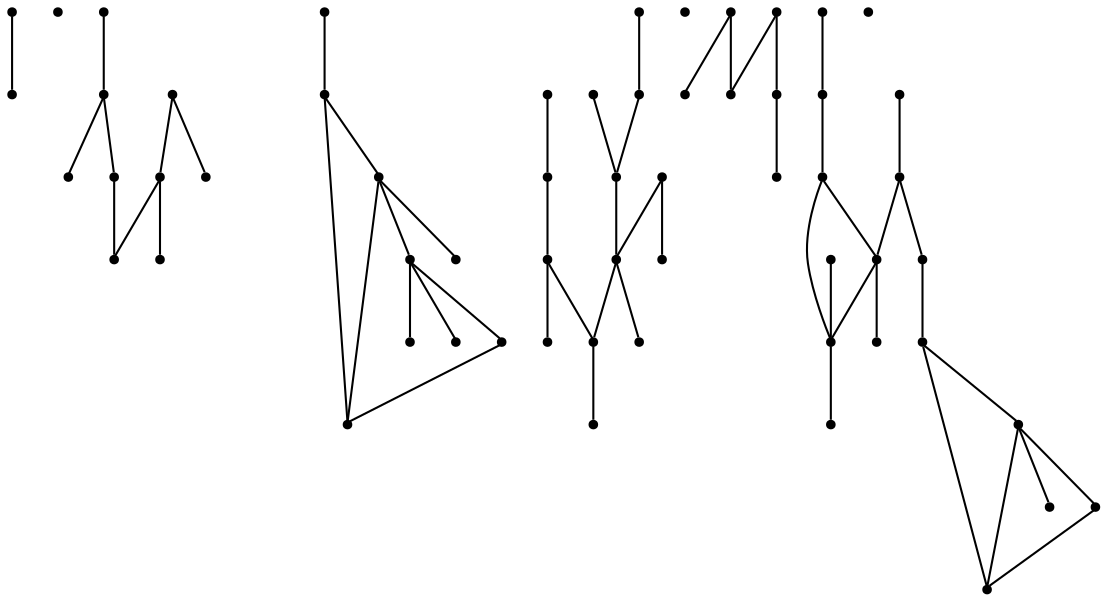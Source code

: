 graph {
  node [shape=point,comment="{\"directed\":false,\"doi\":\"10.1007/3-540-44541-2_5\",\"figure\":\"? (1)\"}"]

  v0 [pos="842.0750300089519,604.8784089602026"]
  v1 [pos="842.0750300089519,753.723320180605"]
  v2 [pos="827.1916707356772,798.3761830971148"]
  v3 [pos="812.3125076293945,798.3761830971148"]
  v4 [pos="812.3125076293945,813.2579271959058"]
  v5 [pos="797.4291483561199,798.3761830971148"]
  v6 [pos="797.4291483561199,828.1434866047653"]
  v7 [pos="782.5458526611328,887.682163284139"]
  v8 [pos="767.6666895548503,872.7966038752795"]
  v9 [pos="752.7833302815756,872.7966038752795"]
  v10 [pos="752.7833302815756,887.682163284139"]
  v11 [pos="752.7833302815756,857.9107901124156"]
  v12 [pos="752.7833302815756,902.56390738293"]
  v13 [pos="737.9000345865886,872.7966038752795"]
  v14 [pos="723.0208079020183,828.1434866047653"]
  v15 [pos="723.0208079020183,887.682163284139"]
  v16 [pos="723.0208079020183,843.0293003676292"]
  v17 [pos="708.1375122070312,887.682163284139"]
  v18 [pos="693.2541529337566,828.1434866047653"]
  v19 [pos="693.2541529337566,589.9969192154161"]
  v20 [pos="693.2541529337566,575.1113598065567"]
  v21 [pos="678.374989827474,828.1434866047653"]
  v22 [pos="678.374989827474,589.9969192154161"]
  v23 [pos="678.374989827474,768.6048099253915"]
  v24 [pos="678.374989827474,783.4906236882555"]
  v25 [pos="678.374989827474,798.3761830971148"]
  v26 [pos="663.491694132487,679.3028994024403"]
  v27 [pos="648.6125310262045,604.8784089602026"]
  v28 [pos="648.6125310262045,679.3028994024403"]
  v29 [pos="648.6125310262045,709.0702029100908"]
  v30 [pos="648.6125310262045,738.837506417741"]
  v31 [pos="633.7291717529297,694.1846435012312"]
  v32 [pos="618.845812479655,694.1846435012312"]
  v33 [pos="603.9666493733724,679.3028994024403"]
  v34 [pos="603.9666493733724,694.1846435012312"]
  v35 [pos="603.9666493733724,664.417339993581"]
  v36 [pos="589.0833536783855,679.3028994024403"]
  v37 [pos="574.1999944051107,709.0702029100908"]
  v38 [pos="559.3208312988281,709.0702029100908"]
  v39 [pos="544.4375356038412,575.1113598065567"]
  v40 [pos="544.4375356038412,604.8784089602026"]
  v41 [pos="544.4375356038412,709.0702029100908"]
  v42 [pos="544.4375356038412,545.3440562989064"]
  v43 [pos="544.4375356038412,560.2255460436927"]
  v44 [pos="544.4375356038412,649.531526230717"]
  v45 [pos="544.4375356038412,723.9516926548772"]
  v46 [pos="529.5541763305664,575.1113598065567"]
  v47 [pos="529.5541763305664,589.9969192154161"]
  v48 [pos="514.6750132242839,575.1113598065567"]
  v49 [pos="499.79165395100915,575.1113598065567"]
  v50 [pos="499.79165395100915,709.0702029100908"]
  v51 [pos="484.9083582560222,604.8784089602026"]
  v52 [pos="484.9083582560222,753.723320180605"]
  v53 [pos="484.9083582560222,575.1113598065567"]
  v54 [pos="484.9083582560222,619.7642227230665"]
  v55 [pos="484.9083582560222,634.6500364859305"]
  v56 [pos="470.0291951497396,604.8784089602026"]
  v57 [pos="470.0291951497396,753.723320180605"]
  v58 [pos="455.14583587646484,753.723320180605"]

  v0 -- v19 [id="-1",pos="842.0750300089519,604.8784089602026 833.3541870117189,602.54496532237 833.3541870117189,602.54496532237 833.3541870117189,602.54496532237 833.3541870117189,607.2164309701172 833.3541870117189,607.2164309701172 833.3541870117189,607.2164309701172 833.3541870117189,602.54496532237 833.3541870117189,602.54496532237 833.3541870117189,602.54496532237 695.0958251953125,604.8786633142072 695.0958251953125,604.8786633142072 695.0958251953125,604.8786633142072 695.099957784017,755.5610278635504 695.099957784017,755.5610278635504 695.099957784017,755.5610278635504 676.533317565918,755.5610278635504 676.533317565918,755.5610278635504 676.533317565918,755.5610278635504 676.533317565918,603.0366316131843 676.533317565918,603.0366316131843 676.533317565918,603.0366316131843 695.099957784017,603.0366316131843 695.099957784017,603.0366316131843 695.099957784017,603.0366316131843 693.2541529337566,596.0106109452261 693.2541529337566,596.0106109452261 693.2541529337566,596.0106109452261 693.2541529337566,589.9969192154161 693.2541529337566,589.9969192154161 693.2541529337566,589.9969192154161"]
  v52 -- v57 [id="-3",pos="484.9083582560222,753.723320180605 476.0416666666667,753.723320180605 476.0416666666667,753.723320180605 476.0416666666667,753.723320180605 470.0291951497396,753.723320180605 470.0291951497396,753.723320180605 470.0291951497396,753.723320180605"]
  v55 -- v54 [id="-5",pos="484.9083582560222,634.6500364859305 484.90835825602215,625.7776600988718 484.90835825602215,625.7776600988718 484.90835825602215,625.7776600988718 484.90835825602215,627.1112381447795 484.90835825602215,627.1112381447795 484.90835825602215,627.1112381447795 487.2458140055339,628.4865302474349 487.2458140055339,628.4865302474349 487.2458140055339,628.4865302474349 484.9083582560222,619.7642227230665 484.9083582560222,619.7642227230665 484.9083582560222,619.7642227230665"]
  v51 -- v40 [id="-7",pos="484.9083582560222,604.8784089602026 538.4250005086263,604.8786633142072 538.4250005086263,604.8786633142072 538.4250005086263,604.8786633142072 544.4375356038412,604.8784089602026 544.4375356038412,604.8784089602026 544.4375356038412,604.8784089602026"]
  v52 -- v23 [id="-8",pos="484.9083582560222,753.723320180605 493.63333384195965,756.0570181724422 493.63333384195965,756.0570181724422 493.63333384195965,756.0570181724422 493.63333384195965,756.0570181724422 493.63333384195965,756.0570181724422 493.63333384195965,756.0570181724422 493.63333384195965,751.385552524695 493.63333384195965,751.385552524695 493.63333384195965,751.385552524695 676.533317565918,753.723320180605 676.533317565918,753.723320180605 676.533317565918,753.723320180605 678.374989827474,762.5913725495861 678.374989827474,762.5913725495861 678.374989827474,762.5913725495861 678.374989827474,761.2577945036786 678.374989827474,761.2577945036786 678.374989827474,761.2577945036786 676.0374704996746,759.8827567550277 676.0374704996746,759.8827567550277 676.0374704996746,759.8827567550277 678.374989827474,768.6048099253915 678.374989827474,768.6048099253915 678.374989827474,768.6048099253915"]
  v49 -- v48 [id="-9",pos="499.79165395100915,575.1113598065567 508.6583455403646,575.1113598065567 508.6583455403646,575.1113598065567 508.6583455403646,575.1113598065567 507.3249816894532,575.1113598065567 507.3249816894532,575.1113598065567 507.3249816894532,575.1113598065567 505.94997406005865,577.4450577983939 505.94997406005865,577.4450577983939 505.94997406005865,577.4450577983939 514.6750132242839,575.1113598065567 514.6750132242839,575.1113598065567 514.6750132242839,575.1113598065567"]
  v47 -- v46 [id="-10",pos="529.5541763305664,589.9969192154161 529.5541763305664,581.124797182362 529.5541763305664,581.124797182362 529.5541763305664,581.124797182362 529.5541763305664,582.4583752282697 529.5541763305664,582.4583752282697 529.5541763305664,582.4583752282697 531.891695658366,583.8334129769205 531.891695658366,583.8334129769205 531.891695658366,583.8334129769205 529.5541763305664,575.1113598065567 529.5541763305664,575.1113598065567 529.5541763305664,575.1113598065567"]
  v46 -- v39 [id="-11",pos="529.5541763305664,575.1113598065567 538.2791519165039,577.4450577983939 538.2791519165039,577.4450577983939 538.2791519165039,577.4450577983939 538.2791519165039,572.7776618147196 538.2791519165039,572.7776618147196 538.2791519165039,572.7776618147196 538.2791519165039,577.4450577983939 538.2791519165039,577.4450577983939 538.2791519165039,577.4450577983939 544.4375356038412,575.1113598065567 544.4375356038412,575.1113598065567 544.4375356038412,575.1113598065567"]
  v51 -- v56 [id="-12",pos="484.9083582560222,604.8784089602026 476.1875152587891,602.54496532237 476.1875152587891,602.54496532237 476.1875152587891,602.54496532237 476.1875152587891,607.2164309701172 476.1875152587891,607.2164309701172 476.1875152587891,607.2164309701172 476.1875152587891,602.54496532237 476.1875152587891,602.54496532237 476.1875152587891,602.54496532237 470.0291951497396,604.8784089602026 470.0291951497396,604.8784089602026 470.0291951497396,604.8784089602026"]
  v2 -- v3 [id="-14",pos="827.1916707356772,798.3761830971148 818.3249791463217,798.3764374511194 818.3249791463217,798.3764374511194 818.3249791463217,798.3764374511194 819.6583429972331,798.3764374511194 819.6583429972331,798.3764374511194 819.6583429972331,798.3764374511194 821.0333506266277,796.0384154412047 821.0333506266277,796.0384154412047 821.0333506266277,796.0384154412047 812.3125076293945,798.3761830971148 812.3125076293945,798.3761830971148 812.3125076293945,798.3761830971148"]
  v41 -- v44 [id="-15",pos="544.4375356038412,709.0702029100908 544.4374720255535,655.5449636065223 544.4374720255535,655.5449636065223 544.4374720255535,655.5449636065223 544.4374720255535,656.8785416524298 544.4374720255535,656.8785416524298 544.4374720255535,656.8785416524298 546.7708587646484,658.2579034191582 546.7708587646484,658.2579034191582 546.7708587646484,658.2579034191582 544.4375356038412,649.531526230717 544.4375356038412,649.531526230717 544.4375356038412,649.531526230717"]
  v39 -- v40 [id="-17",pos="544.4375356038412,575.1113598065567 542.1041488647461,583.8334129769205 542.1041488647461,583.8334129769205 542.1041488647461,583.8334129769205 546.7708587646484,583.8334129769205 546.7708587646484,583.8334129769205 546.7708587646484,583.8334129769205 542.1041488647461,583.8334129769205 542.1041488647461,583.8334129769205 542.1041488647461,583.8334129769205 544.4375356038412,604.8784089602026 544.4375356038412,604.8784089602026 544.4375356038412,604.8784089602026"]
  v43 -- v39 [id="-18",pos="544.4375356038412,560.2255460436927 542.1041488647461,568.951923232134 542.1041488647461,568.951923232134 542.1041488647461,568.951923232134 542.1041488647461,568.951923232134 542.1041488647461,568.951923232134 542.1041488647461,568.951923232134 546.7708587646484,568.951923232134 546.7708587646484,568.951923232134 546.7708587646484,568.951923232134 544.4375356038412,575.1113598065567 544.4375356038412,575.1113598065567 544.4375356038412,575.1113598065567"]
  v39 -- v20 [id="-20",pos="544.4375356038412,575.1113598065567 553.1583150227865,577.4450577983939 553.1583150227865,577.4450577983939 553.1583150227865,577.4450577983939 553.1583150227865,572.7776618147196 553.1583150227865,572.7776618147196 553.1583150227865,572.7776618147196 553.1583150227865,577.4450577983939 553.1583150227865,577.4450577983939 553.1583150227865,577.4450577983939 693.2541529337566,575.1113598065567 693.2541529337566,575.1113598065567 693.2541529337566,575.1113598065567"]
  v40 -- v27 [id="-21",pos="544.4375356038412,604.8784089602026 553.1583150227865,607.2164309701172 553.1583150227865,607.2164309701172 553.1583150227865,607.2164309701172 553.1583150227865,602.54496532237 553.1583150227865,602.54496532237 553.1583150227865,602.54496532237 553.1583150227865,607.2164309701172 553.1583150227865,607.2164309701172 553.1583150227865,607.2164309701172 648.6125310262045,604.8784089602026 648.6125310262045,604.8784089602026 648.6125310262045,604.8784089602026"]
  v41 -- v45 [id="-22",pos="544.4375356038412,709.0702029100908 542.1041488647461,717.792510434459 542.1041488647461,717.792510434459 542.1041488647461,717.792510434459 542.1041488647461,717.792510434459 542.1041488647461,717.792510434459 542.1041488647461,717.792510434459 546.7708587646484,717.792510434459 546.7708587646484,717.792510434459 546.7708587646484,717.792510434459 544.4375356038412,723.9516926548772 544.4375356038412,723.9516926548772 544.4375356038412,723.9516926548772"]
  v37 -- v38 [id="-24",pos="574.1999944051107,709.0702029100908 565.4791514078777,706.7324352541806 565.4791514078777,706.7324352541806 565.4791514078777,706.7324352541806 565.4791514078777,711.4041552559324 565.4791514078777,711.4041552559324 565.4791514078777,711.4041552559324 565.4791514078777,706.7324352541806 565.4791514078777,706.7324352541806 565.4791514078777,706.7324352541806 559.3208312988281,709.0702029100908 559.3208312988281,709.0702029100908 559.3208312988281,709.0702029100908"]
  v36 -- v33 [id="-27",pos="589.0833536783855,679.3028994024403 597.9499816894531,679.2988297383673 597.9499816894531,679.2988297383673 597.9499816894531,679.2988297383673 596.6166814168295,679.2988297383673 596.6166814168295,679.2988297383673 596.6166814168295,679.2988297383673 595.2416737874349,681.636851748282 595.2416737874349,681.636851748282 595.2416737874349,681.636851748282 603.9666493733724,679.3028994024403 603.9666493733724,679.3028994024403 603.9666493733724,679.3028994024403"]
  v34 -- v28 [id="-28",pos="603.9666493733724,694.1846435012312 595.2416737874349,691.8509455093941 595.2416737874349,691.8509455093941 595.2416737874349,691.8509455093941 595.2416737874349,696.5183414930684 595.2416737874349,696.5183414930684 595.2416737874349,696.5183414930684 595.2416737874349,691.8509455093941 595.2416737874349,691.8509455093941 595.2416737874349,691.8509455093941 574.1999944051107,694.1846435012313 574.1999944051107,694.1846435012313 574.1999944051107,694.1846435012313 574.1999944051107,649.531526230717 574.1999944051107,649.531526230717 574.1999944051107,649.531526230717 648.6083348592123,649.531526230717 648.6083348592123,649.531526230717 648.6083348592123,649.531526230717 648.6125310262045,679.3028994024403 648.6125310262045,679.3028994024403 648.6125310262045,679.3028994024403"]
  v34 -- v33 [id="-29",pos="603.9666493733724,694.1846435012312 606.2999725341797,685.462335976863 606.2999725341797,685.462335976863 606.2999725341797,685.462335976863 601.6291936238607,685.462335976863 601.6291936238607,685.462335976863 601.6291936238607,685.462335976863 606.2999725341797,685.462335976863 606.2999725341797,685.462335976863 606.2999725341797,685.462335976863 603.9666493733724,679.3028994024403 603.9666493733724,679.3028994024403 603.9666493733724,679.3028994024403"]
  v33 -- v35 [id="-30",pos="603.9666493733724,679.3028994024403 606.2999725341797,670.576522213999 606.2999725341797,670.576522213999 606.2999725341797,670.576522213999 606.2999725341797,670.576522213999 606.2999725341797,670.576522213999 606.2999725341797,670.576522213999 601.6291936238607,670.576522213999 601.6291936238607,670.576522213999 601.6291936238607,670.576522213999 603.9666493733724,664.417339993581 603.9666493733724,664.417339993581 603.9666493733724,664.417339993581"]
  v32 -- v34 [id="-31",pos="618.845812479655,694.1846435012312 610.1249694824219,691.8509455093941 610.1249694824219,691.8509455093941 610.1249694824219,691.8509455093941 610.1249694824219,696.5183414930684 610.1249694824219,696.5183414930684 610.1249694824219,696.5183414930684 610.1249694824219,691.8509455093941 610.1249694824219,691.8509455093941 610.1249694824219,691.8509455093941 603.9666493733724,694.1846435012312 603.9666493733724,694.1846435012312 603.9666493733724,694.1846435012312"]
  v31 -- v32 [id="-32",pos="633.7291717529297,694.1846435012312 624.8583475748699,694.1846435012313 624.8583475748699,694.1846435012313 624.8583475748699,694.1846435012313 626.1916478474935,694.1846435012313 626.1916478474935,694.1846435012313 626.1916478474935,694.1846435012313 627.5708516438802,691.8509455093941 627.5708516438802,691.8509455093941 627.5708516438802,691.8509455093941 618.845812479655,694.1846435012312 618.845812479655,694.1846435012312 618.845812479655,694.1846435012312"]
  v28 -- v33 [id="-33",pos="648.6125310262045,679.3028994024403 639.8874918619792,676.9651317465302 639.8874918619792,676.9651317465302 639.8874918619792,676.9651317465302 639.8874918619792,681.636851748282 639.8874918619792,681.636851748282 639.8874918619792,681.636851748282 639.8874918619792,676.9651317465302 639.8874918619792,676.9651317465302 639.8874918619792,676.9651317465302 603.9666493733724,679.3028994024403 603.9666493733724,679.3028994024403 603.9666493733724,679.3028994024403"]
  v30 -- v29 [id="-34",pos="648.6125310262045,738.837506417741 648.6083348592123,715.0838946399006 648.6083348592123,715.0838946399006 648.6083348592123,715.0838946399006 648.6125310262045,709.0702029100908 648.6125310262045,709.0702029100908 648.6125310262045,709.0702029100908"]
  v29 -- v37 [id="-35",pos="648.6125310262045,709.0702029100908 580.2125295003256,709.0702029100906 580.2125295003256,709.0702029100906 580.2125295003256,709.0702029100906 581.5458297729492,709.0702029100906 581.5458297729492,709.0702029100906 581.5458297729492,709.0702029100906 582.9249699910482,706.7324352541806 582.9249699910482,706.7324352541806 582.9249699910482,706.7324352541806 574.1999944051107,709.0702029100908 574.1999944051107,709.0702029100908 574.1999944051107,709.0702029100908"]
  v29 -- v28 [id="-36",pos="648.6125310262045,709.0702029100908 650.9458541870117,700.3438257216494 650.9458541870117,700.3438257216494 650.9458541870117,700.3438257216494 646.275011698405,700.3438257216494 646.275011698405,700.3438257216494 646.275011698405,700.3438257216494 650.9458541870117,700.3438257216494 650.9458541870117,700.3438257216494 650.9458541870117,700.3438257216494 648.6125310262045,679.3028994024403 648.6125310262045,679.3028994024403 648.6125310262045,679.3028994024403"]
  v24 -- v25 [id="-41",pos="678.374989827474,783.4906236882555 676.0374704996746,792.2129312126237 676.0374704996746,792.2129312126237 676.0374704996746,792.2129312126237 680.7083129882812,792.2129312126237 680.7083129882812,792.2129312126237 680.7083129882812,792.2129312126237 676.0374704996746,792.2129312126237 676.0374704996746,792.2129312126237 676.0374704996746,792.2129312126237 678.374989827474,798.3761830971148 678.374989827474,798.3761830971148 678.374989827474,798.3761830971148"]
  v24 -- v23 [id="-42",pos="678.374989827474,783.4906236882555 680.7083129882812,774.7683161638871 680.7083129882812,774.7683161638871 680.7083129882812,774.7683161638871 676.0374704996746,774.7683161638871 676.0374704996746,774.7683161638871 676.0374704996746,774.7683161638871 680.7083129882812,774.7683161638871 680.7083129882812,774.7683161638871 680.7083129882812,774.7683161638871 678.374989827474,768.6048099253915 678.374989827474,768.6048099253915 678.374989827474,768.6048099253915"]
  v48 -- v46 [id="-43",pos="514.6750132242839,575.1113598065567 523.395856221517,577.4450577983939 523.395856221517,577.4450577983939 523.395856221517,577.4450577983939 523.395856221517,577.4450577983939 523.395856221517,577.4450577983939 523.395856221517,577.4450577983939 523.395856221517,572.7776618147196 523.395856221517,572.7776618147196 523.395856221517,572.7776618147196 529.5541763305664,575.1113598065567 529.5541763305664,575.1113598065567 529.5541763305664,575.1113598065567"]
  v41 -- v50 [id="-45",pos="544.4375356038412,709.0702029100908 535.712496439616,706.7324352541806 535.712496439616,706.7324352541806 535.712496439616,706.7324352541806 535.712496439616,711.4041552559324 535.712496439616,711.4041552559324 535.712496439616,711.4041552559324 535.712496439616,706.7324352541806 535.712496439616,706.7324352541806 535.712496439616,706.7324352541806 499.79165395100915,709.0702029100908 499.79165395100915,709.0702029100908 499.79165395100915,709.0702029100908"]
  v18 -- v21 [id="-46",pos="693.2541529337566,828.1434866047653 684.5333099365234,825.8097886129281 684.5333099365234,825.8097886129281 684.5333099365234,825.8097886129281 684.5333099365234,825.8097886129281 684.5333099365234,825.8097886129281 684.5333099365234,825.8097886129281 684.5333099365234,830.4774389506069 684.5333099365234,830.4774389506069 684.5333099365234,830.4774389506069 678.374989827474,828.1434866047653 678.374989827474,828.1434866047653 678.374989827474,828.1434866047653"]
  v17 -- v15 [id="-51",pos="708.1375122070312,887.682163284139 717.0083363850912,887.678093620066 717.0083363850912,887.678093620066 717.0083363850912,887.678093620066 715.6708399454753,887.678093620066 715.6708399454753,887.678093620066 715.6708399454753,887.678093620066 714.2958323160808,890.0161156299806 714.2958323160808,890.0161156299806 714.2958323160808,890.0161156299806 723.0208079020183,887.682163284139 723.0208079020183,887.682163284139 723.0208079020183,887.682163284139"]
  v18 -- v14 [id="-52",pos="693.2541529337566,828.1434866047653 717.0083363850912,828.1434866047653 717.0083363850912,828.1434866047653 717.0083363850912,828.1434866047653 715.6708399454753,828.1434866047653 715.6708399454753,828.1434866047653 715.6708399454753,828.1434866047653 714.2958323160808,830.4774389506069 714.2958323160808,830.4774389506069 714.2958323160808,830.4774389506069 723.0208079020183,828.1434866047653 723.0208079020183,828.1434866047653 723.0208079020183,828.1434866047653"]
  v15 -- v7 [id="-54",pos="723.0208079020183,887.682163284139 723.0208079020183,917.4497211457939 723.0208079020183,917.4497211457939 723.0208079020183,917.4497211457939 782.5458526611328,917.4497211457939 782.5458526611328,917.4497211457939 782.5458526611328,917.4497211457939 782.5458526611328,893.6958550139489 782.5458526611328,893.6958550139489 782.5458526611328,893.6958550139489 782.5458526611328,887.682163284139 782.5458526611328,887.682163284139 782.5458526611328,887.682163284139"]
  v14 -- v16 [id="-56",pos="723.0208079020183,828.1434866047653 723.0208079020183,837.0117933277509 723.0208079020183,837.0117933277509 723.0208079020183,837.0117933277509 723.0208079020183,835.6782152818433 723.0208079020183,835.6782152818433 723.0208079020183,835.6782152818433 720.6833521525066,834.3029231791879 720.6833521525066,834.3029231791879 720.6833521525066,834.3029231791879 723.0208079020183,843.0293003676292 723.0208079020183,843.0293003676292 723.0208079020183,843.0293003676292"]
  v15 -- v10 [id="-57",pos="723.0208079020183,887.682163284139 731.7416508992513,890.0161156299806 731.7416508992513,890.0161156299806 731.7416508992513,890.0161156299806 731.7416508992513,890.0161156299806 731.7416508992513,890.0161156299806 731.7416508992513,890.0161156299806 731.7416508992513,885.3443956282289 731.7416508992513,885.3443956282289 731.7416508992513,885.3443956282289 752.7833302815756,887.682163284139 752.7833302815756,887.682163284139 752.7833302815756,887.682163284139"]
  v14 -- v6 [id="-58",pos="723.0208079020183,828.1434866047653 731.7416508992513,830.4774389506069 731.7416508992513,830.4774389506069 731.7416508992513,830.4774389506069 731.7416508992513,830.4774389506069 731.7416508992513,830.4774389506069 731.7416508992513,830.4774389506069 731.7416508992513,825.8097886129281 731.7416508992513,825.8097886129281 731.7416508992513,825.8097886129281 797.4291483561199,828.1434866047653 797.4291483561199,828.1434866047653 797.4291483561199,828.1434866047653"]
  v13 -- v7 [id="-59",pos="737.9000345865886,872.7966038752795 740.2374903361003,864.0702266868383 740.2374903361003,864.0702266868383 740.2374903361003,864.0702266868383 740.2374903361003,864.0702266868383 740.2374903361003,864.0702266868383 740.2374903361003,864.0702266868383 735.5666478474935,864.0702266868383 735.5666478474935,864.0702266868383 735.5666478474935,864.0702266868383 737.8999710083008,843.0293003676292 737.8999710083008,843.0293003676292 737.8999710083008,843.0293003676292 782.5458526611328,843.0293003676292 782.5458526611328,843.0293003676292 782.5458526611328,843.0293003676292 782.5458526611328,887.682163284139 782.5458526611328,887.682163284139 782.5458526611328,887.682163284139"]
  v9 -- v13 [id="-60",pos="752.7833302815756,872.7966038752795 743.9125061035156,872.7966038752796 743.9125061035156,872.7966038752796 743.9125061035156,872.7966038752796 745.2500025431316,872.7966038752796 745.2500025431316,872.7966038752796 745.2500025431316,872.7966038752796 746.6250101725261,870.4629058834424 746.6250101725261,870.4629058834424 746.6250101725261,870.4629058834424 737.9000345865886,872.7966038752795 737.9000345865886,872.7966038752795 737.9000345865886,872.7966038752795"]
  v10 -- v12 [id="-61",pos="752.7833302815756,887.682163284139 750.4500071207683,896.4044708085073 750.4500071207683,896.4044708085073 750.4500071207683,896.4044708085073 750.4500071207683,896.4044708085073 750.4500071207683,896.4044708085073 750.4500071207683,896.4044708085073 755.1166534423828,896.4044708085073 755.1166534423828,896.4044708085073 755.1166534423828,896.4044708085073 752.7833302815756,902.56390738293 752.7833302815756,902.56390738293 752.7833302815756,902.56390738293"]
  v9 -- v11 [id="-62",pos="752.7833302815756,872.7966038752795 755.1166534423828,864.0702266868383 755.1166534423828,864.0702266868383 755.1166534423828,864.0702266868383 755.1166534423828,864.0702266868383 755.1166534423828,864.0702266868383 755.1166534423828,864.0702266868383 750.4500071207683,864.0702266868383 750.4500071207683,864.0702266868383 750.4500071207683,864.0702266868383 752.7833302815756,857.9107901124156 752.7833302815756,857.9107901124156 752.7833302815756,857.9107901124156"]
  v10 -- v7 [id="-63",pos="752.7833302815756,887.682163284139 776.533317565918,887.678093620066 776.533317565918,887.678093620066 776.533317565918,887.678093620066 782.5458526611328,887.682163284139 782.5458526611328,887.682163284139 782.5458526611328,887.682163284139"]
  v9 -- v8 [id="-64",pos="752.7833302815756,872.7966038752795 761.5041732788086,875.1303018671167 761.5041732788086,875.1303018671167 761.5041732788086,875.1303018671167 761.5041732788086,875.1303018671167 761.5041732788086,875.1303018671167 761.5041732788086,875.1303018671167 761.5041732788086,870.4629058834424 761.5041732788086,870.4629058834424 761.5041732788086,870.4629058834424 767.6666895548503,872.7966038752795 767.6666895548503,872.7966038752795 767.6666895548503,872.7966038752795"]
  v10 -- v9 [id="-65",pos="752.7833302815756,887.682163284139 755.1166534423828,878.9560404497023 755.1166534423828,878.9560404497023 755.1166534423828,878.9560404497023 750.4500071207683,878.9560404497023 750.4500071207683,878.9560404497023 750.4500071207683,878.9560404497023 755.1166534423828,878.9560404497023 755.1166534423828,878.9560404497023 755.1166534423828,878.9560404497023 752.7833302815756,872.7966038752795 752.7833302815756,872.7966038752795 752.7833302815756,872.7966038752795"]
  v3 -- v4 [id="-70",pos="812.3125076293945,798.3761830971148 809.9749883015951,807.0984906214832 809.9749883015951,807.0984906214832 809.9749883015951,807.0984906214832 814.6458307902019,807.0984906214832 814.6458307902019,807.0984906214832 814.6458307902019,807.0984906214832 809.9749883015951,807.0984906214832 809.9749883015951,807.0984906214832 809.9749883015951,807.0984906214832 812.3125076293945,813.2579271959058 812.3125076293945,813.2579271959058 812.3125076293945,813.2579271959058"]
  v5 -- v6 [id="-71",pos="797.4291483561199,798.3761830971148 795.0958251953125,807.0984906214832 795.0958251953125,807.0984906214832 795.0958251953125,807.0984906214832 795.0958251953125,807.0984906214832 795.0958251953125,807.0984906214832 795.0958251953125,807.0984906214832 799.7624715169271,807.0984906214832 799.7624715169271,807.0984906214832 799.7624715169271,807.0984906214832 797.4291483561199,828.1434866047653 797.4291483561199,828.1434866047653 797.4291483561199,828.1434866047653"]
  v3 -- v5 [id="-72",pos="812.3125076293945,798.3761830971148 803.4416834513347,798.3764374511194 803.4416834513347,798.3764374511194 803.4416834513347,798.3764374511194 797.4291483561199,798.3761830971148 797.4291483561199,798.3761830971148 797.4291483561199,798.3761830971148"]
  v44 -- v45 [id="-13",pos="544.4375356038412,649.531526230717 484.90835825602215,649.531526230717 484.90835825602215,649.531526230717 484.90835825602215,649.531526230717 484.90835825602215,738.8375064177411 484.90835825602215,738.8375064177411 484.90835825602215,738.8375064177411 559.3208312988281,738.8375064177411 559.3208312988281,738.8375064177411 559.3208312988281,738.8375064177411 559.3208312988281,715.0838946399006 559.3208312988281,715.0838946399006 559.3208312988281,715.0838946399006 559.3208312988281,716.4172183318036 559.3208312988281,716.4172183318036 559.3208312988281,716.4172183318036 544.4375356038412,723.9516926548772 544.4375356038412,723.9516926548772 544.4375356038412,723.9516926548772"]
  v38 -- v45 [id="-23",pos="559.3208312988281,709.0702029100908 544.4375356038412,723.9516926548772 544.4375356038412,723.9516926548772 544.4375356038412,723.9516926548772"]
  v38 -- v41 [id="-25",pos="559.3208312988281,709.0702029100908 544.4375356038412,709.0702029100908 544.4375356038412,709.0702029100908 544.4375356038412,709.0702029100908"]
  v28 -- v26 [id="-39",pos="648.6125310262045,679.3028994024403 663.491694132487,679.3028994024403 663.491694132487,679.3028994024403 663.491694132487,679.3028994024403"]
  v43 -- v42 [id="-40",pos="544.4375356038412,560.2255460436927 544.4375356038412,545.3440562989064 544.4375356038412,545.3440562989064 544.4375356038412,545.3440562989064"]
  v57 -- v58 [id="-49",pos="470.0291951497396,753.723320180605 455.14583587646484,753.723320180605 455.14583587646484,753.723320180605 455.14583587646484,753.723320180605"]
  v54 -- v51 [id="-69",pos="484.9083582560222,619.7642227230665 484.9083582560222,604.8784089602026 484.9083582560222,604.8784089602026 484.9083582560222,604.8784089602026"]
}